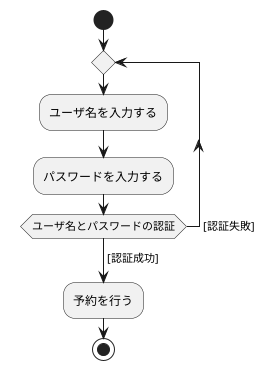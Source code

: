 @startuml ホテル
|ユーザ|
start
repeat
:ユーザ名を入力する;
:パスワードを入力する;
repeat while (ユーザ名とパスワードの認証) -> [認証失敗]
->[認証成功];
:予約を行う;
stop
@enduml